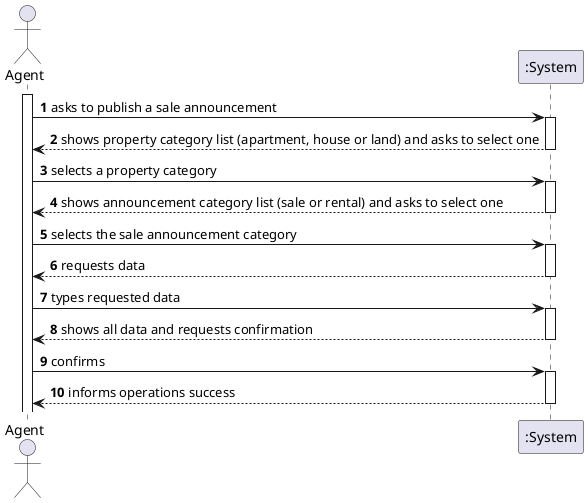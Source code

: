@startuml
'https://plantuml.com/sequence-diagram
autonumber

actor "Agent" as Agent
participant ":System" as System

activate Agent

    Agent -> System : asks to publish a sale announcement
    activate System



        System --> Agent : shows property category list (apartment, house or land) and asks to select one
    deactivate System

     Agent -> System : selects a property category
     activate System

        System --> Agent : shows announcement category list (sale or rental) and asks to select one
     deactivate System

     Agent -> System : selects the sale announcement category
     activate System

        System --> Agent : requests data
     deactivate System

     Agent -> System : types requested data
     activate System

        System --> Agent : shows all data and requests confirmation
     deactivate System

     Agent -> System : confirms
     activate System

        System --> Agent : informs operations success
     deactivate System


@enduml